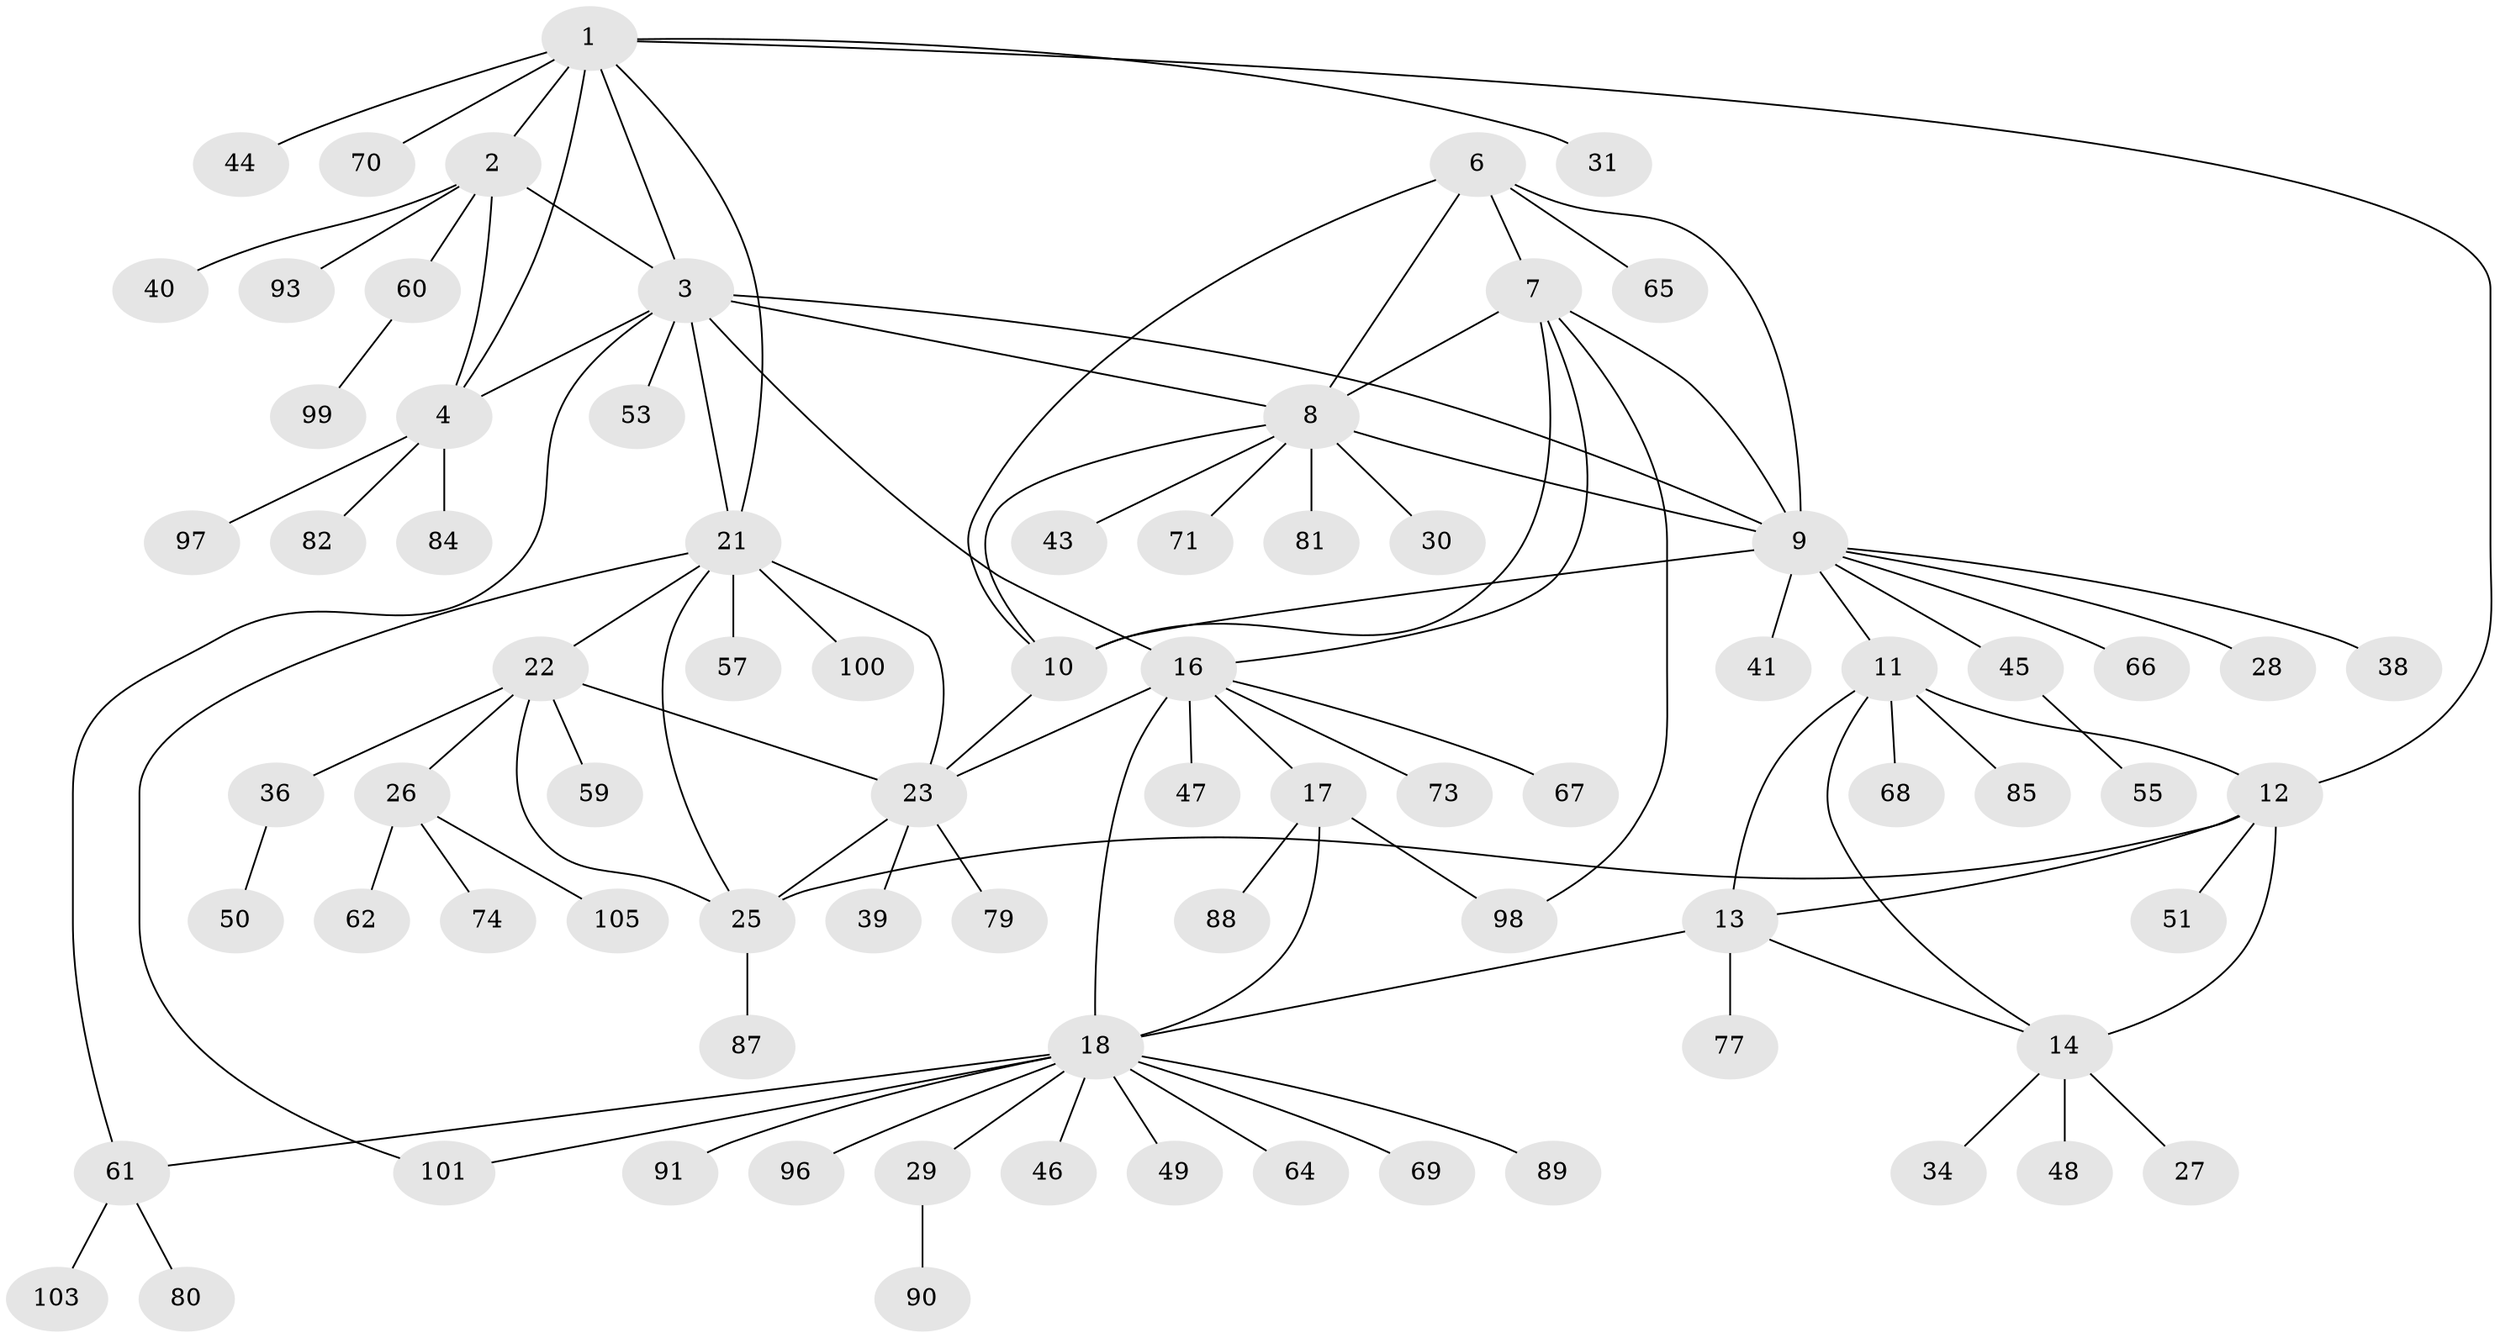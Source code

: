 // Generated by graph-tools (version 1.1) at 2025/24/03/03/25 07:24:16]
// undirected, 79 vertices, 105 edges
graph export_dot {
graph [start="1"]
  node [color=gray90,style=filled];
  1 [super="+5"];
  2 [super="+32"];
  3 [super="+92"];
  4 [super="+75"];
  6 [super="+37"];
  7 [super="+95"];
  8 [super="+35"];
  9 [super="+63"];
  10 [super="+58"];
  11 [super="+42"];
  12 [super="+15"];
  13 [super="+33"];
  14 [super="+54"];
  16 [super="+20"];
  17 [super="+56"];
  18 [super="+19"];
  21 [super="+72"];
  22 [super="+52"];
  23 [super="+24"];
  25 [super="+94"];
  26;
  27;
  28;
  29;
  30;
  31;
  34;
  36;
  38;
  39;
  40;
  41;
  43 [super="+83"];
  44 [super="+76"];
  45 [super="+86"];
  46;
  47;
  48;
  49;
  50;
  51;
  53;
  55;
  57;
  59;
  60;
  61 [super="+78"];
  62;
  64;
  65;
  66;
  67;
  68;
  69;
  70;
  71;
  73;
  74 [super="+104"];
  77;
  79;
  80;
  81;
  82;
  84;
  85;
  87;
  88;
  89;
  90;
  91;
  93;
  96;
  97;
  98 [super="+102"];
  99;
  100;
  101;
  103;
  105;
  1 -- 2 [weight=2];
  1 -- 3 [weight=2];
  1 -- 4 [weight=2];
  1 -- 31;
  1 -- 70;
  1 -- 21;
  1 -- 12;
  1 -- 44;
  2 -- 3;
  2 -- 4;
  2 -- 40;
  2 -- 60;
  2 -- 93;
  3 -- 4;
  3 -- 9;
  3 -- 16;
  3 -- 53;
  3 -- 61;
  3 -- 21;
  3 -- 8;
  4 -- 82;
  4 -- 84;
  4 -- 97;
  6 -- 7;
  6 -- 8;
  6 -- 9;
  6 -- 10;
  6 -- 65;
  7 -- 8;
  7 -- 9;
  7 -- 10;
  7 -- 16;
  7 -- 98;
  8 -- 9;
  8 -- 10;
  8 -- 30;
  8 -- 43;
  8 -- 71;
  8 -- 81;
  9 -- 10;
  9 -- 11;
  9 -- 28;
  9 -- 38;
  9 -- 41;
  9 -- 45;
  9 -- 66;
  10 -- 23;
  11 -- 12 [weight=2];
  11 -- 13;
  11 -- 14;
  11 -- 68;
  11 -- 85;
  12 -- 13 [weight=2];
  12 -- 14 [weight=2];
  12 -- 25;
  12 -- 51;
  13 -- 14;
  13 -- 77;
  13 -- 18;
  14 -- 27;
  14 -- 34;
  14 -- 48;
  16 -- 17 [weight=2];
  16 -- 18 [weight=4];
  16 -- 67;
  16 -- 23;
  16 -- 73;
  16 -- 47;
  17 -- 18 [weight=2];
  17 -- 88;
  17 -- 98;
  18 -- 64;
  18 -- 69;
  18 -- 91;
  18 -- 96;
  18 -- 101;
  18 -- 46;
  18 -- 49;
  18 -- 61;
  18 -- 89;
  18 -- 29;
  21 -- 22;
  21 -- 23 [weight=2];
  21 -- 25;
  21 -- 57;
  21 -- 100;
  21 -- 101;
  22 -- 23 [weight=2];
  22 -- 25;
  22 -- 26;
  22 -- 36;
  22 -- 59;
  23 -- 25 [weight=2];
  23 -- 79;
  23 -- 39;
  25 -- 87;
  26 -- 62;
  26 -- 74;
  26 -- 105;
  29 -- 90;
  36 -- 50;
  45 -- 55;
  60 -- 99;
  61 -- 80;
  61 -- 103;
}
